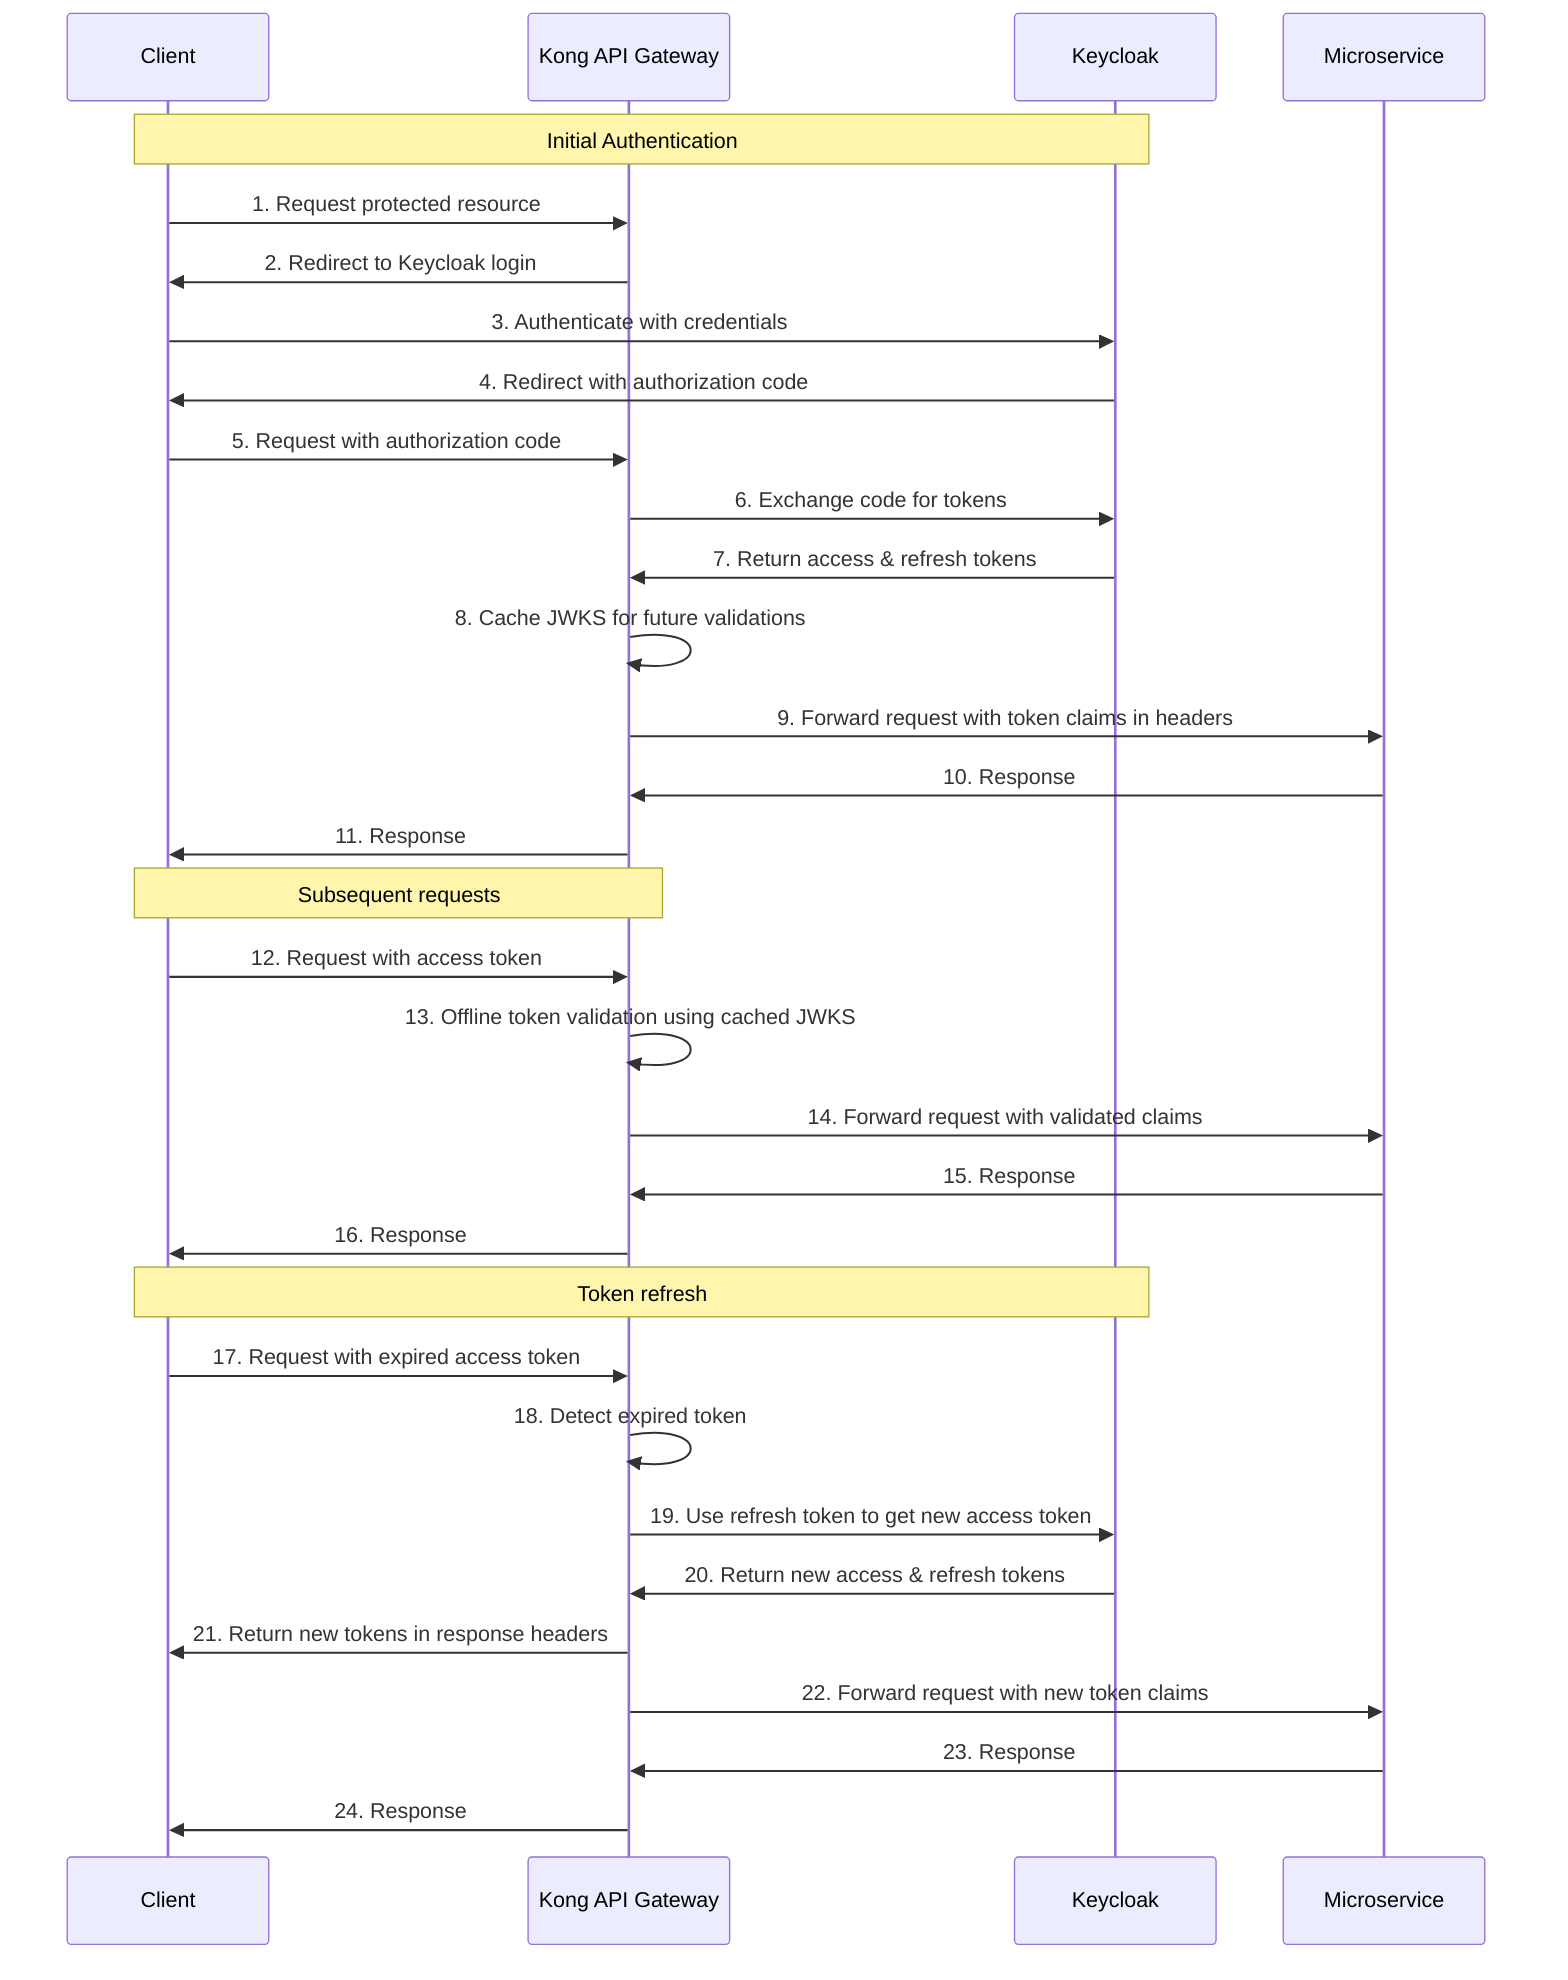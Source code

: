 sequenceDiagram
    participant Client
    participant Kong as Kong API Gateway
    participant Keycloak
    participant Microservice
    
    Note over Client,Keycloak: Initial Authentication
    Client->>Kong: 1. Request protected resource
    Kong->>Client: 2. Redirect to Keycloak login
    Client->>Keycloak: 3. Authenticate with credentials
    Keycloak->>Client: 4. Redirect with authorization code
    Client->>Kong: 5. Request with authorization code
    Kong->>Keycloak: 6. Exchange code for tokens
    Keycloak->>Kong: 7. Return access & refresh tokens
    Kong->>Kong: 8. Cache JWKS for future validations
    Kong->>Microservice: 9. Forward request with token claims in headers
    Microservice->>Kong: 10. Response
    Kong->>Client: 11. Response
    
    Note over Client,Kong: Subsequent requests
    Client->>Kong: 12. Request with access token
    Kong->>Kong: 13. Offline token validation using cached JWKS
    Kong->>Microservice: 14. Forward request with validated claims
    Microservice->>Kong: 15. Response
    Kong->>Client: 16. Response
    
    Note over Client,Keycloak: Token refresh
    Client->>Kong: 17. Request with expired access token
    Kong->>Kong: 18. Detect expired token
    Kong->>Keycloak: 19. Use refresh token to get new access token
    Keycloak->>Kong: 20. Return new access & refresh tokens
    Kong->>Client: 21. Return new tokens in response headers
    Kong->>Microservice: 22. Forward request with new token claims
    Microservice->>Kong: 23. Response
    Kong->>Client: 24. Response